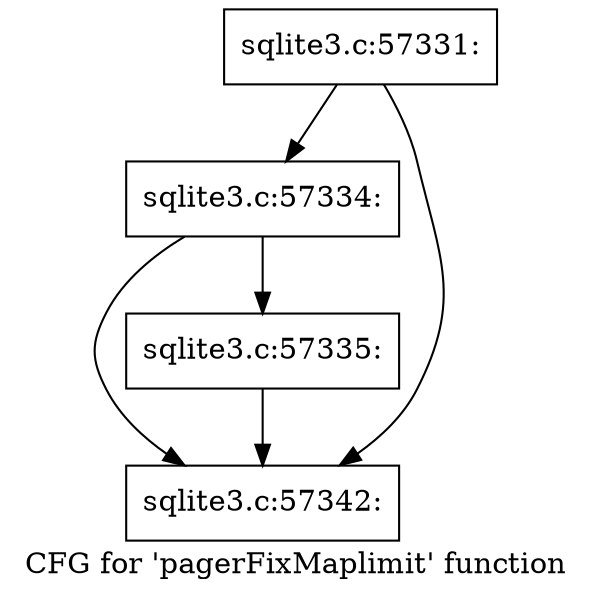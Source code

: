 digraph "CFG for 'pagerFixMaplimit' function" {
	label="CFG for 'pagerFixMaplimit' function";

	Node0x55c0f56f5d70 [shape=record,label="{sqlite3.c:57331:}"];
	Node0x55c0f56f5d70 -> Node0x55c0f7648f70;
	Node0x55c0f56f5d70 -> Node0x55c0f7649d00;
	Node0x55c0f7648f70 [shape=record,label="{sqlite3.c:57334:}"];
	Node0x55c0f7648f70 -> Node0x55c0f76492b0;
	Node0x55c0f7648f70 -> Node0x55c0f7649d00;
	Node0x55c0f76492b0 [shape=record,label="{sqlite3.c:57335:}"];
	Node0x55c0f76492b0 -> Node0x55c0f7649d00;
	Node0x55c0f7649d00 [shape=record,label="{sqlite3.c:57342:}"];
}
